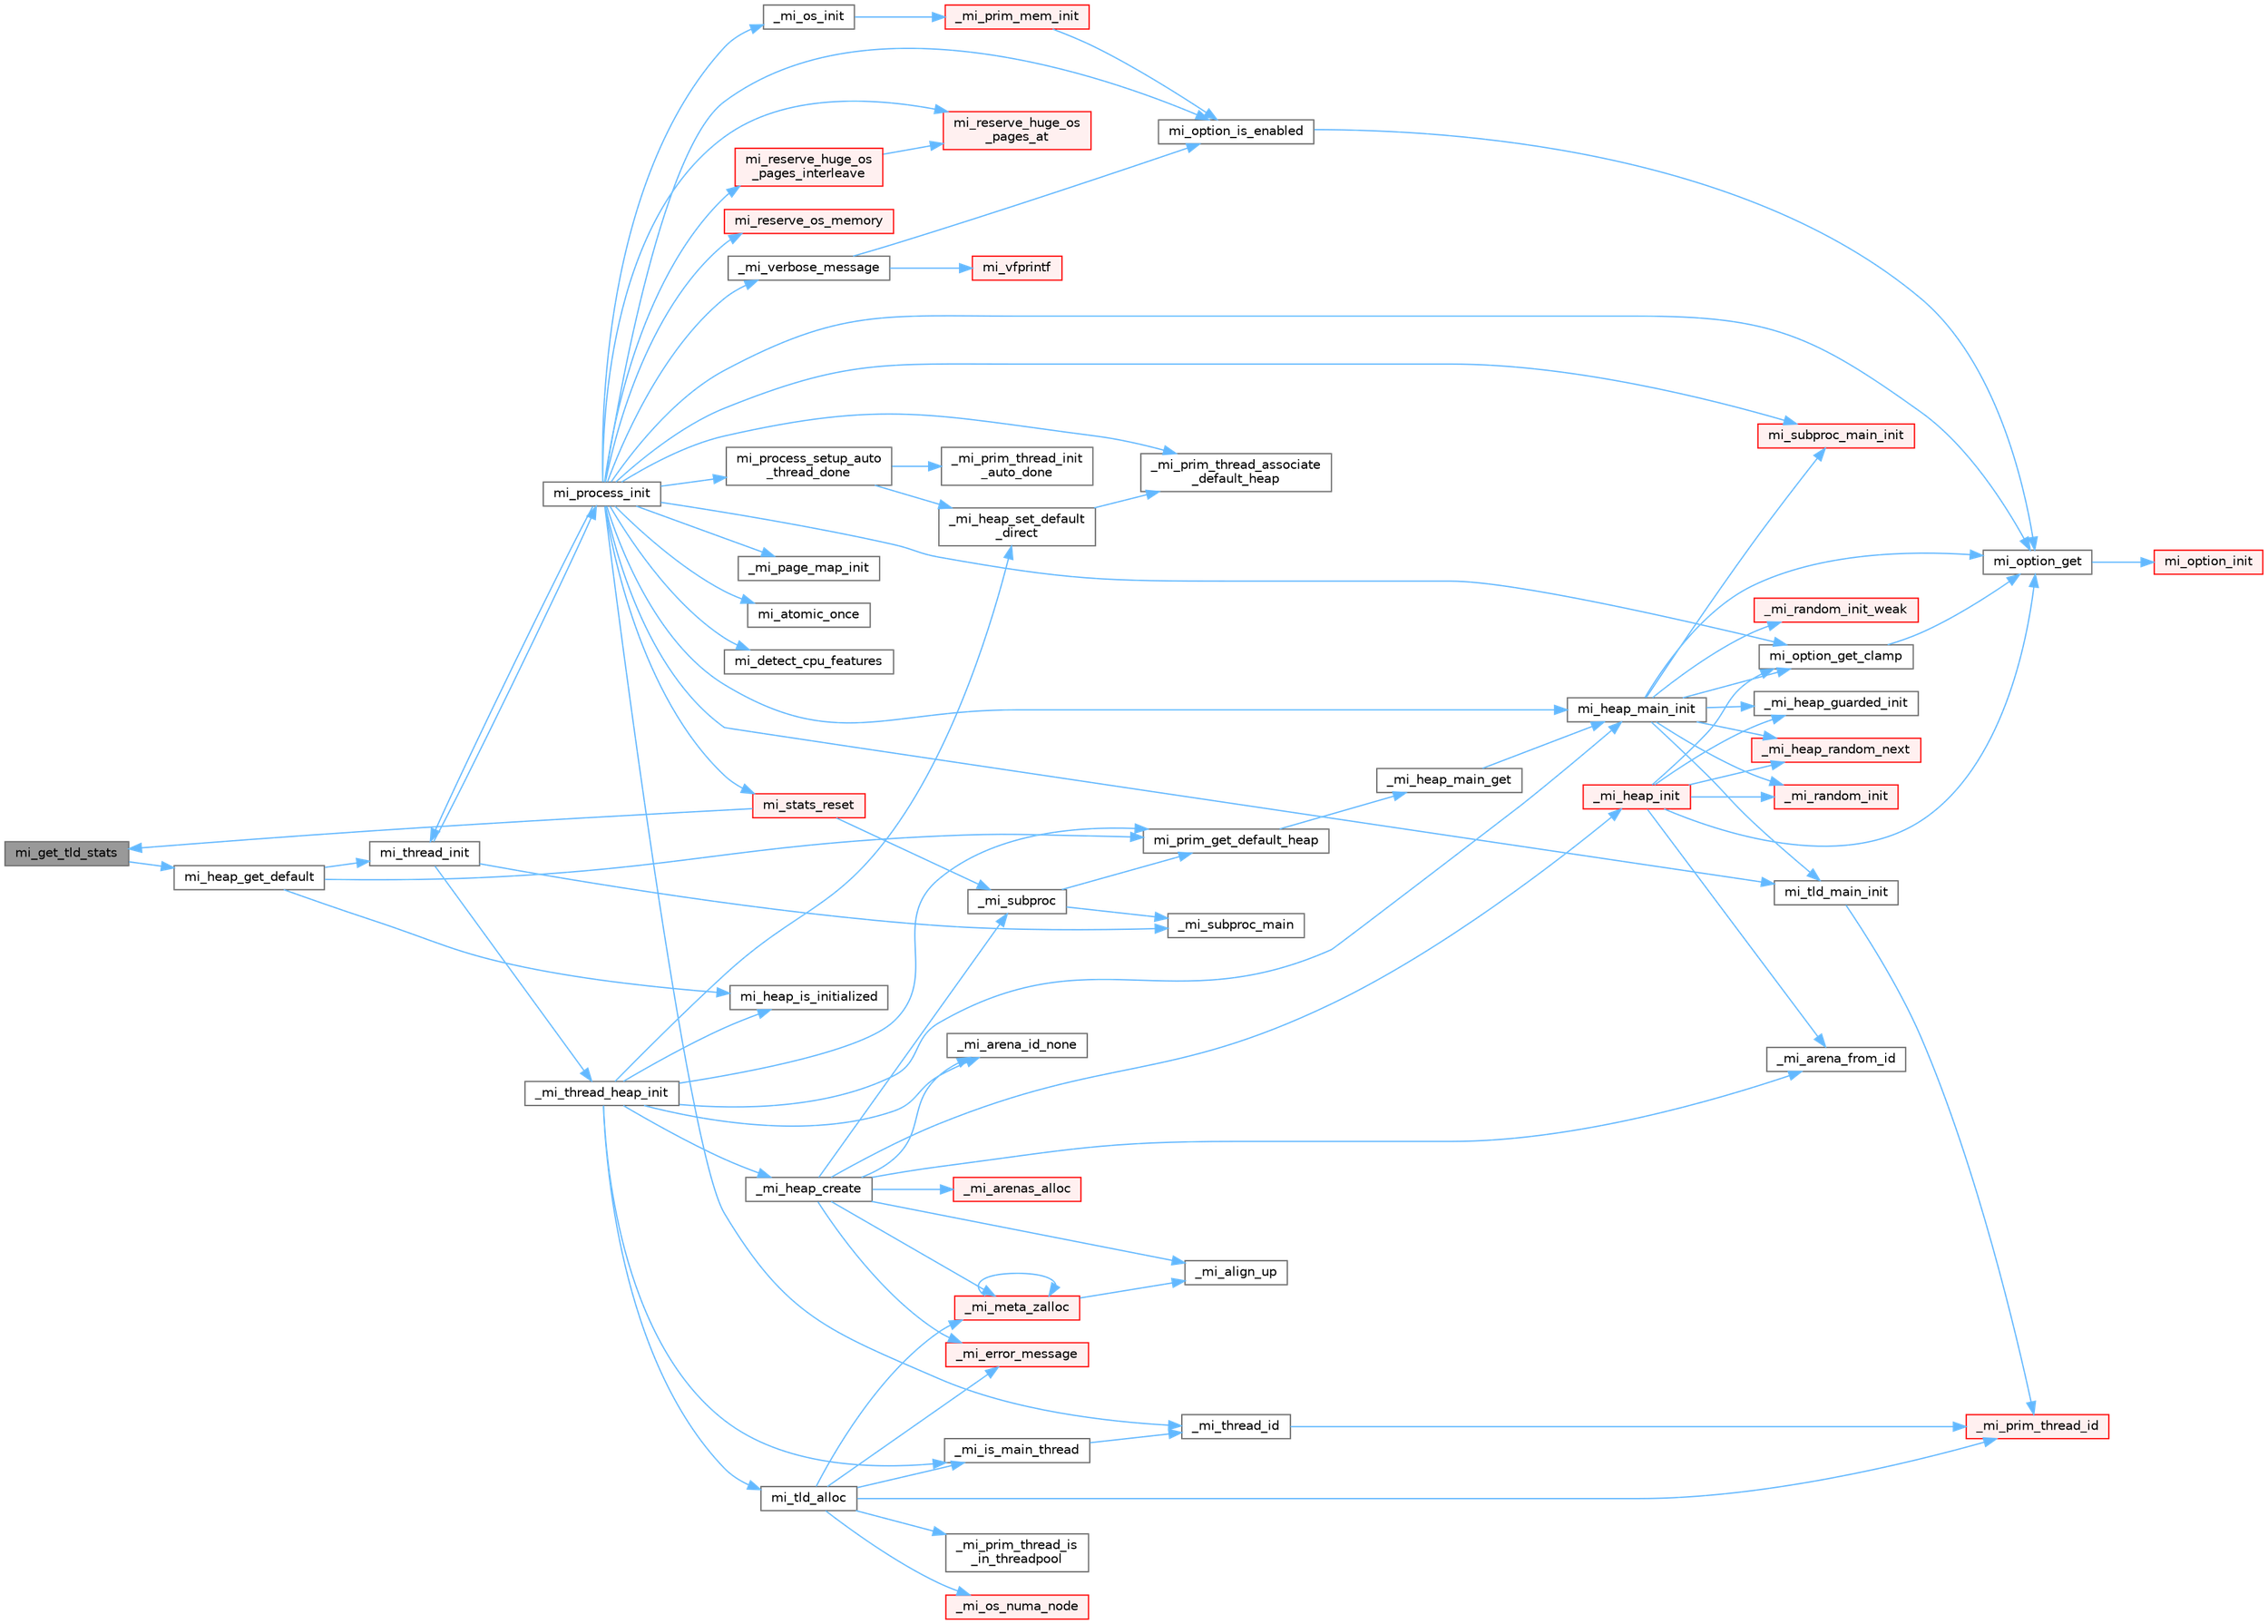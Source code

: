 digraph "mi_get_tld_stats"
{
 // LATEX_PDF_SIZE
  bgcolor="transparent";
  edge [fontname=Helvetica,fontsize=10,labelfontname=Helvetica,labelfontsize=10];
  node [fontname=Helvetica,fontsize=10,shape=box,height=0.2,width=0.4];
  rankdir="LR";
  Node1 [id="Node000001",label="mi_get_tld_stats",height=0.2,width=0.4,color="gray40", fillcolor="grey60", style="filled", fontcolor="black",tooltip=" "];
  Node1 -> Node2 [id="edge1_Node000001_Node000002",color="steelblue1",style="solid",tooltip=" "];
  Node2 [id="Node000002",label="mi_heap_get_default",height=0.2,width=0.4,color="grey40", fillcolor="white", style="filled",URL="$group__heap.html#ga14c667a6e2c5d28762d8cb7d4e057909",tooltip=" "];
  Node2 -> Node3 [id="edge2_Node000002_Node000003",color="steelblue1",style="solid",tooltip=" "];
  Node3 [id="Node000003",label="mi_heap_is_initialized",height=0.2,width=0.4,color="grey40", fillcolor="white", style="filled",URL="$_e_a_s_t_l_2packages_2mimalloc_2include_2mimalloc_2internal_8h.html#a320c7d8a15c57974d3b105558a2a55e6",tooltip=" "];
  Node2 -> Node4 [id="edge3_Node000002_Node000004",color="steelblue1",style="solid",tooltip=" "];
  Node4 [id="Node000004",label="mi_prim_get_default_heap",height=0.2,width=0.4,color="grey40", fillcolor="white", style="filled",URL="$prim_8h.html#a986e62564728229db3ccecbd6e97fd98",tooltip=" "];
  Node4 -> Node5 [id="edge4_Node000004_Node000005",color="steelblue1",style="solid",tooltip=" "];
  Node5 [id="Node000005",label="_mi_heap_main_get",height=0.2,width=0.4,color="grey40", fillcolor="white", style="filled",URL="$_e_a_s_t_l_2packages_2mimalloc_2src_2init_8c.html#a1feeb4148fb048caf23361152895a55c",tooltip=" "];
  Node5 -> Node6 [id="edge5_Node000005_Node000006",color="steelblue1",style="solid",tooltip=" "];
  Node6 [id="Node000006",label="mi_heap_main_init",height=0.2,width=0.4,color="grey40", fillcolor="white", style="filled",URL="$_e_a_s_t_l_2packages_2mimalloc_2src_2init_8c.html#a5d8b12ae7942ecf3eb4e8ffd313a263a",tooltip=" "];
  Node6 -> Node7 [id="edge6_Node000006_Node000007",color="steelblue1",style="solid",tooltip=" "];
  Node7 [id="Node000007",label="_mi_heap_guarded_init",height=0.2,width=0.4,color="grey40", fillcolor="white", style="filled",URL="$_e_a_s_t_l_2packages_2mimalloc_2src_2init_8c.html#a70e3672a1e08dcb5e7e311d403693394",tooltip=" "];
  Node6 -> Node8 [id="edge7_Node000006_Node000008",color="steelblue1",style="solid",tooltip=" "];
  Node8 [id="Node000008",label="_mi_heap_random_next",height=0.2,width=0.4,color="red", fillcolor="#FFF0F0", style="filled",URL="$heap_8c.html#a68ddb5f2c595ea9d4e8d450342b4713c",tooltip=" "];
  Node6 -> Node14 [id="edge8_Node000006_Node000014",color="steelblue1",style="solid",tooltip=" "];
  Node14 [id="Node000014",label="_mi_random_init",height=0.2,width=0.4,color="red", fillcolor="#FFF0F0", style="filled",URL="$random_8c.html#aca9dc8a900f1b727e326063778b2eee1",tooltip=" "];
  Node6 -> Node62 [id="edge9_Node000006_Node000062",color="steelblue1",style="solid",tooltip=" "];
  Node62 [id="Node000062",label="_mi_random_init_weak",height=0.2,width=0.4,color="red", fillcolor="#FFF0F0", style="filled",URL="$random_8c.html#a6bfdbdbf180aa56ff5697e0f2e3ca49a",tooltip=" "];
  Node6 -> Node23 [id="edge10_Node000006_Node000023",color="steelblue1",style="solid",tooltip=" "];
  Node23 [id="Node000023",label="mi_option_get",height=0.2,width=0.4,color="grey40", fillcolor="white", style="filled",URL="$group__options.html#ga7e8af195cc81d3fa64ccf2662caa565a",tooltip=" "];
  Node23 -> Node24 [id="edge11_Node000023_Node000024",color="steelblue1",style="solid",tooltip=" "];
  Node24 [id="Node000024",label="mi_option_init",height=0.2,width=0.4,color="red", fillcolor="#FFF0F0", style="filled",URL="$options_8c.html#a61970c5b942f29a5dea8a39742421cfe",tooltip=" "];
  Node6 -> Node63 [id="edge12_Node000006_Node000063",color="steelblue1",style="solid",tooltip=" "];
  Node63 [id="Node000063",label="mi_option_get_clamp",height=0.2,width=0.4,color="grey40", fillcolor="white", style="filled",URL="$group__options.html#ga96ad9c406338bd314cfe878cfc9bf723",tooltip=" "];
  Node63 -> Node23 [id="edge13_Node000063_Node000023",color="steelblue1",style="solid",tooltip=" "];
  Node6 -> Node64 [id="edge14_Node000006_Node000064",color="steelblue1",style="solid",tooltip=" "];
  Node64 [id="Node000064",label="mi_subproc_main_init",height=0.2,width=0.4,color="red", fillcolor="#FFF0F0", style="filled",URL="$_e_a_s_t_l_2packages_2mimalloc_2src_2init_8c.html#a51b6f4fa5d8cbde3881bf41e2a9d7a73",tooltip=" "];
  Node6 -> Node67 [id="edge15_Node000006_Node000067",color="steelblue1",style="solid",tooltip=" "];
  Node67 [id="Node000067",label="mi_tld_main_init",height=0.2,width=0.4,color="grey40", fillcolor="white", style="filled",URL="$_e_a_s_t_l_2packages_2mimalloc_2src_2init_8c.html#a5b314759773d0dc745240cdf90e7f1b0",tooltip=" "];
  Node67 -> Node42 [id="edge16_Node000067_Node000042",color="steelblue1",style="solid",tooltip=" "];
  Node42 [id="Node000042",label="_mi_prim_thread_id",height=0.2,width=0.4,color="red", fillcolor="#FFF0F0", style="filled",URL="$prim_8h.html#a3875c92cbb791d0a7c69bc1fd2df6804",tooltip=" "];
  Node2 -> Node68 [id="edge17_Node000002_Node000068",color="steelblue1",style="solid",tooltip=" "];
  Node68 [id="Node000068",label="mi_thread_init",height=0.2,width=0.4,color="grey40", fillcolor="white", style="filled",URL="$group__extended.html#gaf8e73efc2cbca9ebfdfb166983a04c17",tooltip=" "];
  Node68 -> Node69 [id="edge18_Node000068_Node000069",color="steelblue1",style="solid",tooltip=" "];
  Node69 [id="Node000069",label="_mi_subproc_main",height=0.2,width=0.4,color="grey40", fillcolor="white", style="filled",URL="$_e_a_s_t_l_2packages_2mimalloc_2src_2init_8c.html#ab41c4f33f8195e6f62d943dc4d0a8d8a",tooltip=" "];
  Node68 -> Node70 [id="edge19_Node000068_Node000070",color="steelblue1",style="solid",tooltip=" "];
  Node70 [id="Node000070",label="_mi_thread_heap_init",height=0.2,width=0.4,color="grey40", fillcolor="white", style="filled",URL="$_e_a_s_t_l_2packages_2mimalloc_2src_2init_8c.html#a0283a919d877156b297aadd6725d0a04",tooltip=" "];
  Node70 -> Node71 [id="edge20_Node000070_Node000071",color="steelblue1",style="solid",tooltip=" "];
  Node71 [id="Node000071",label="_mi_arena_id_none",height=0.2,width=0.4,color="grey40", fillcolor="white", style="filled",URL="$arena_8c.html#a3f182e53b3afc059fe50cb4ad6756dc1",tooltip=" "];
  Node70 -> Node72 [id="edge21_Node000070_Node000072",color="steelblue1",style="solid",tooltip=" "];
  Node72 [id="Node000072",label="_mi_heap_create",height=0.2,width=0.4,color="grey40", fillcolor="white", style="filled",URL="$heap_8c.html#ab157bb90e19404331b916893a0ad27a2",tooltip=" "];
  Node72 -> Node73 [id="edge22_Node000072_Node000073",color="steelblue1",style="solid",tooltip=" "];
  Node73 [id="Node000073",label="_mi_align_up",height=0.2,width=0.4,color="grey40", fillcolor="white", style="filled",URL="$_e_a_s_t_l_2packages_2mimalloc_2include_2mimalloc_2internal_8h.html#a7f35944d44d8a16365072023dd19e0da",tooltip=" "];
  Node72 -> Node74 [id="edge23_Node000072_Node000074",color="steelblue1",style="solid",tooltip=" "];
  Node74 [id="Node000074",label="_mi_arena_from_id",height=0.2,width=0.4,color="grey40", fillcolor="white", style="filled",URL="$arena_8c.html#a3b9deaaeb6e6725448b686d3025260ef",tooltip=" "];
  Node72 -> Node71 [id="edge24_Node000072_Node000071",color="steelblue1",style="solid",tooltip=" "];
  Node72 -> Node75 [id="edge25_Node000072_Node000075",color="steelblue1",style="solid",tooltip=" "];
  Node75 [id="Node000075",label="_mi_arenas_alloc",height=0.2,width=0.4,color="red", fillcolor="#FFF0F0", style="filled",URL="$arena_8c.html#aef9cc60b19204b141072ef923ee3d76f",tooltip=" "];
  Node72 -> Node143 [id="edge26_Node000072_Node000143",color="steelblue1",style="solid",tooltip=" "];
  Node143 [id="Node000143",label="_mi_error_message",height=0.2,width=0.4,color="red", fillcolor="#FFF0F0", style="filled",URL="$options_8c.html#a2bebc073bcaac71658e57bb260c2e426",tooltip=" "];
  Node72 -> Node242 [id="edge27_Node000072_Node000242",color="steelblue1",style="solid",tooltip=" "];
  Node242 [id="Node000242",label="_mi_heap_init",height=0.2,width=0.4,color="red", fillcolor="#FFF0F0", style="filled",URL="$heap_8c.html#a699ed0543c15171845b3778021c7d1c2",tooltip=" "];
  Node242 -> Node74 [id="edge28_Node000242_Node000074",color="steelblue1",style="solid",tooltip=" "];
  Node242 -> Node7 [id="edge29_Node000242_Node000007",color="steelblue1",style="solid",tooltip=" "];
  Node242 -> Node8 [id="edge30_Node000242_Node000008",color="steelblue1",style="solid",tooltip=" "];
  Node242 -> Node14 [id="edge31_Node000242_Node000014",color="steelblue1",style="solid",tooltip=" "];
  Node242 -> Node23 [id="edge32_Node000242_Node000023",color="steelblue1",style="solid",tooltip=" "];
  Node242 -> Node63 [id="edge33_Node000242_Node000063",color="steelblue1",style="solid",tooltip=" "];
  Node72 -> Node247 [id="edge34_Node000072_Node000247",color="steelblue1",style="solid",tooltip=" "];
  Node247 [id="Node000247",label="_mi_meta_zalloc",height=0.2,width=0.4,color="red", fillcolor="#FFF0F0", style="filled",URL="$arena-meta_8c.html#a31a659497b10a801687c27c99ab780ae",tooltip=" "];
  Node247 -> Node73 [id="edge35_Node000247_Node000073",color="steelblue1",style="solid",tooltip=" "];
  Node247 -> Node247 [id="edge36_Node000247_Node000247",color="steelblue1",style="solid",tooltip=" "];
  Node72 -> Node134 [id="edge37_Node000072_Node000134",color="steelblue1",style="solid",tooltip=" "];
  Node134 [id="Node000134",label="_mi_subproc",height=0.2,width=0.4,color="grey40", fillcolor="white", style="filled",URL="$_e_a_s_t_l_2packages_2mimalloc_2src_2init_8c.html#ad7ba0b811f08490a3e64e9a7b3a03486",tooltip=" "];
  Node134 -> Node69 [id="edge38_Node000134_Node000069",color="steelblue1",style="solid",tooltip=" "];
  Node134 -> Node4 [id="edge39_Node000134_Node000004",color="steelblue1",style="solid",tooltip=" "];
  Node70 -> Node252 [id="edge40_Node000070_Node000252",color="steelblue1",style="solid",tooltip=" "];
  Node252 [id="Node000252",label="_mi_heap_set_default\l_direct",height=0.2,width=0.4,color="grey40", fillcolor="white", style="filled",URL="$_e_a_s_t_l_2packages_2mimalloc_2src_2init_8c.html#a96662339b7c5ce88bc64ce34ac3afd62",tooltip=" "];
  Node252 -> Node253 [id="edge41_Node000252_Node000253",color="steelblue1",style="solid",tooltip=" "];
  Node253 [id="Node000253",label="_mi_prim_thread_associate\l_default_heap",height=0.2,width=0.4,color="grey40", fillcolor="white", style="filled",URL="$windows_2prim_8c.html#a14b6be498e17cdf74c6b5cb38c2ec306",tooltip=" "];
  Node70 -> Node40 [id="edge42_Node000070_Node000040",color="steelblue1",style="solid",tooltip=" "];
  Node40 [id="Node000040",label="_mi_is_main_thread",height=0.2,width=0.4,color="grey40", fillcolor="white", style="filled",URL="$_e_a_s_t_l_2packages_2mimalloc_2src_2init_8c.html#a008e0a28e7c86b15a04094d595e2c327",tooltip=" "];
  Node40 -> Node41 [id="edge43_Node000040_Node000041",color="steelblue1",style="solid",tooltip=" "];
  Node41 [id="Node000041",label="_mi_thread_id",height=0.2,width=0.4,color="grey40", fillcolor="white", style="filled",URL="$_e_a_s_t_l_2packages_2mimalloc_2src_2init_8c.html#a43068a36d7dea6ccf1e3558a27e22993",tooltip=" "];
  Node41 -> Node42 [id="edge44_Node000041_Node000042",color="steelblue1",style="solid",tooltip=" "];
  Node70 -> Node3 [id="edge45_Node000070_Node000003",color="steelblue1",style="solid",tooltip=" "];
  Node70 -> Node6 [id="edge46_Node000070_Node000006",color="steelblue1",style="solid",tooltip=" "];
  Node70 -> Node4 [id="edge47_Node000070_Node000004",color="steelblue1",style="solid",tooltip=" "];
  Node70 -> Node254 [id="edge48_Node000070_Node000254",color="steelblue1",style="solid",tooltip=" "];
  Node254 [id="Node000254",label="mi_tld_alloc",height=0.2,width=0.4,color="grey40", fillcolor="white", style="filled",URL="$_e_a_s_t_l_2packages_2mimalloc_2src_2init_8c.html#a69e326a3e850840d14a624a21cf66520",tooltip=" "];
  Node254 -> Node143 [id="edge49_Node000254_Node000143",color="steelblue1",style="solid",tooltip=" "];
  Node254 -> Node40 [id="edge50_Node000254_Node000040",color="steelblue1",style="solid",tooltip=" "];
  Node254 -> Node247 [id="edge51_Node000254_Node000247",color="steelblue1",style="solid",tooltip=" "];
  Node254 -> Node255 [id="edge52_Node000254_Node000255",color="steelblue1",style="solid",tooltip=" "];
  Node255 [id="Node000255",label="_mi_os_numa_node",height=0.2,width=0.4,color="red", fillcolor="#FFF0F0", style="filled",URL="$os_8c.html#a87bf5dee86fa26ec1cfb519539d1c7aa",tooltip=" "];
  Node254 -> Node42 [id="edge53_Node000254_Node000042",color="steelblue1",style="solid",tooltip=" "];
  Node254 -> Node259 [id="edge54_Node000254_Node000259",color="steelblue1",style="solid",tooltip=" "];
  Node259 [id="Node000259",label="_mi_prim_thread_is\l_in_threadpool",height=0.2,width=0.4,color="grey40", fillcolor="white", style="filled",URL="$windows_2prim_8c.html#aeb1429fbac0d95c6d38a018007360ba4",tooltip=" "];
  Node68 -> Node260 [id="edge55_Node000068_Node000260",color="steelblue1",style="solid",tooltip=" "];
  Node260 [id="Node000260",label="mi_process_init",height=0.2,width=0.4,color="grey40", fillcolor="white", style="filled",URL="$_e_a_s_t_l_2packages_2mimalloc_2src_2init_8c.html#a33e54ec86fc7da4bebb673429c399402",tooltip=" "];
  Node260 -> Node261 [id="edge56_Node000260_Node000261",color="steelblue1",style="solid",tooltip=" "];
  Node261 [id="Node000261",label="_mi_os_init",height=0.2,width=0.4,color="grey40", fillcolor="white", style="filled",URL="$os_8c.html#a01926e5fc23db557b912d0f3a9b09944",tooltip=" "];
  Node261 -> Node262 [id="edge57_Node000261_Node000262",color="steelblue1",style="solid",tooltip=" "];
  Node262 [id="Node000262",label="_mi_prim_mem_init",height=0.2,width=0.4,color="red", fillcolor="#FFF0F0", style="filled",URL="$windows_2prim_8c.html#a5f95deaa4c625e888392c68c62b5b8de",tooltip=" "];
  Node262 -> Node22 [id="edge58_Node000262_Node000022",color="steelblue1",style="solid",tooltip=" "];
  Node22 [id="Node000022",label="mi_option_is_enabled",height=0.2,width=0.4,color="grey40", fillcolor="white", style="filled",URL="$group__options.html#ga459ad98f18b3fc9275474807fe0ca188",tooltip=" "];
  Node22 -> Node23 [id="edge59_Node000022_Node000023",color="steelblue1",style="solid",tooltip=" "];
  Node260 -> Node269 [id="edge60_Node000260_Node000269",color="steelblue1",style="solid",tooltip=" "];
  Node269 [id="Node000269",label="_mi_page_map_init",height=0.2,width=0.4,color="grey40", fillcolor="white", style="filled",URL="$_e_a_s_t_l_2packages_2mimalloc_2include_2mimalloc_2internal_8h.html#ab1d5d43c1d7d0d4adfd96fdb7270ca4b",tooltip=" "];
  Node260 -> Node253 [id="edge61_Node000260_Node000253",color="steelblue1",style="solid",tooltip=" "];
  Node260 -> Node41 [id="edge62_Node000260_Node000041",color="steelblue1",style="solid",tooltip=" "];
  Node260 -> Node118 [id="edge63_Node000260_Node000118",color="steelblue1",style="solid",tooltip=" "];
  Node118 [id="Node000118",label="_mi_verbose_message",height=0.2,width=0.4,color="grey40", fillcolor="white", style="filled",URL="$options_8c.html#ab9890036c5acb25eacd13bec3a6b0c68",tooltip=" "];
  Node118 -> Node22 [id="edge64_Node000118_Node000022",color="steelblue1",style="solid",tooltip=" "];
  Node118 -> Node51 [id="edge65_Node000118_Node000051",color="steelblue1",style="solid",tooltip=" "];
  Node51 [id="Node000051",label="mi_vfprintf",height=0.2,width=0.4,color="red", fillcolor="#FFF0F0", style="filled",URL="$options_8c.html#a1f31f62f178fb5309451aa44c8d25327",tooltip=" "];
  Node260 -> Node270 [id="edge66_Node000260_Node000270",color="steelblue1",style="solid",tooltip=" "];
  Node270 [id="Node000270",label="mi_atomic_once",height=0.2,width=0.4,color="grey40", fillcolor="white", style="filled",URL="$_e_a_s_t_l_2packages_2mimalloc_2include_2mimalloc_2atomic_8h.html#a3ea4d545fcae50eadc76a7ca03b53475",tooltip=" "];
  Node260 -> Node271 [id="edge67_Node000260_Node000271",color="steelblue1",style="solid",tooltip=" "];
  Node271 [id="Node000271",label="mi_detect_cpu_features",height=0.2,width=0.4,color="grey40", fillcolor="white", style="filled",URL="$_e_a_s_t_l_2packages_2mimalloc_2src_2init_8c.html#ade89d31aa0867668ae0dda8c6e543638",tooltip=" "];
  Node260 -> Node6 [id="edge68_Node000260_Node000006",color="steelblue1",style="solid",tooltip=" "];
  Node260 -> Node23 [id="edge69_Node000260_Node000023",color="steelblue1",style="solid",tooltip=" "];
  Node260 -> Node63 [id="edge70_Node000260_Node000063",color="steelblue1",style="solid",tooltip=" "];
  Node260 -> Node22 [id="edge71_Node000260_Node000022",color="steelblue1",style="solid",tooltip=" "];
  Node260 -> Node272 [id="edge72_Node000260_Node000272",color="steelblue1",style="solid",tooltip=" "];
  Node272 [id="Node000272",label="mi_process_setup_auto\l_thread_done",height=0.2,width=0.4,color="grey40", fillcolor="white", style="filled",URL="$_e_a_s_t_l_2packages_2mimalloc_2src_2init_8c.html#af68972991f40a9c01ebc1c220ba78170",tooltip=" "];
  Node272 -> Node252 [id="edge73_Node000272_Node000252",color="steelblue1",style="solid",tooltip=" "];
  Node272 -> Node273 [id="edge74_Node000272_Node000273",color="steelblue1",style="solid",tooltip=" "];
  Node273 [id="Node000273",label="_mi_prim_thread_init\l_auto_done",height=0.2,width=0.4,color="grey40", fillcolor="white", style="filled",URL="$windows_2prim_8c.html#a2017bda86f22f7ce43e72fed224bb030",tooltip=" "];
  Node260 -> Node274 [id="edge75_Node000260_Node000274",color="steelblue1",style="solid",tooltip=" "];
  Node274 [id="Node000274",label="mi_reserve_huge_os\l_pages_at",height=0.2,width=0.4,color="red", fillcolor="#FFF0F0", style="filled",URL="$group__extended.html#ga7795a13d20087447281858d2c771cca1",tooltip=" "];
  Node260 -> Node284 [id="edge76_Node000260_Node000284",color="steelblue1",style="solid",tooltip=" "];
  Node284 [id="Node000284",label="mi_reserve_huge_os\l_pages_interleave",height=0.2,width=0.4,color="red", fillcolor="#FFF0F0", style="filled",URL="$group__extended.html#ga3132f521fb756fc0e8ec0b74fb58df50",tooltip=" "];
  Node284 -> Node274 [id="edge77_Node000284_Node000274",color="steelblue1",style="solid",tooltip=" "];
  Node260 -> Node285 [id="edge78_Node000260_Node000285",color="steelblue1",style="solid",tooltip=" "];
  Node285 [id="Node000285",label="mi_reserve_os_memory",height=0.2,width=0.4,color="red", fillcolor="#FFF0F0", style="filled",URL="$group__extended.html#ga00ec3324b6b2591c7fe3677baa30a767",tooltip=" "];
  Node260 -> Node286 [id="edge79_Node000260_Node000286",color="steelblue1",style="solid",tooltip=" "];
  Node286 [id="Node000286",label="mi_stats_reset",height=0.2,width=0.4,color="red", fillcolor="#FFF0F0", style="filled",URL="$group__extended.html#ga3bb8468b8cfcc6e2a61d98aee85c5f99",tooltip="Reset statistics."];
  Node286 -> Node134 [id="edge80_Node000286_Node000134",color="steelblue1",style="solid",tooltip=" "];
  Node286 -> Node1 [id="edge81_Node000286_Node000001",color="steelblue1",style="solid",tooltip=" "];
  Node260 -> Node64 [id="edge82_Node000260_Node000064",color="steelblue1",style="solid",tooltip=" "];
  Node260 -> Node68 [id="edge83_Node000260_Node000068",color="steelblue1",style="solid",tooltip=" "];
  Node260 -> Node67 [id="edge84_Node000260_Node000067",color="steelblue1",style="solid",tooltip=" "];
}
